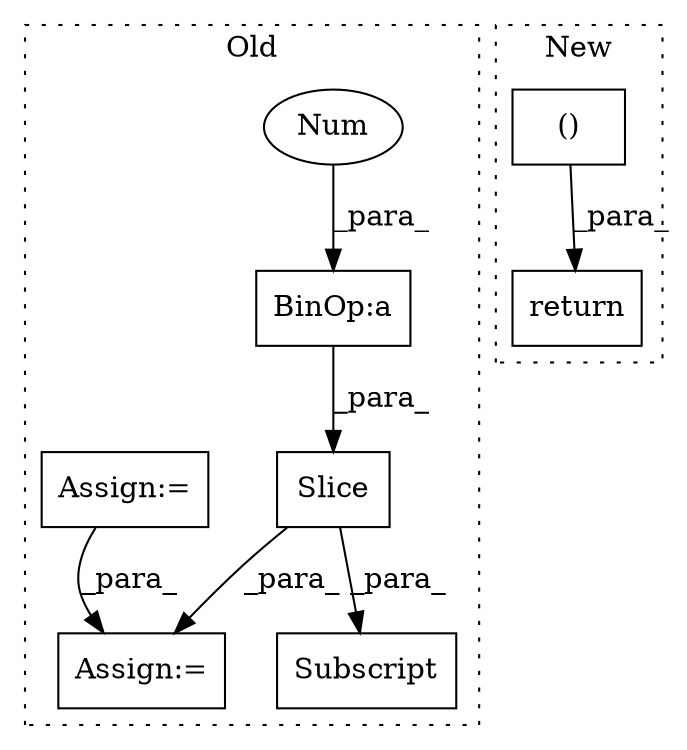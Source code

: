 digraph G {
subgraph cluster0 {
1 [label="Slice" a="80" s="5330" l="21" shape="box"];
3 [label="BinOp:a" a="82" s="5336" l="1" shape="box"];
4 [label="Num" a="76" s="5337" l="1" shape="ellipse"];
5 [label="Subscript" a="63" s="5310,0" l="42,0" shape="box"];
7 [label="Assign:=" a="68" s="6491" l="4" shape="box"];
8 [label="Assign:=" a="68" s="6419" l="3" shape="box"];
label = "Old";
style="dotted";
}
subgraph cluster1 {
2 [label="return" a="93" s="6818" l="7" shape="box"];
6 [label="()" a="54" s="6831" l="9" shape="box"];
label = "New";
style="dotted";
}
1 -> 5 [label="_para_"];
1 -> 7 [label="_para_"];
3 -> 1 [label="_para_"];
4 -> 3 [label="_para_"];
6 -> 2 [label="_para_"];
8 -> 7 [label="_para_"];
}